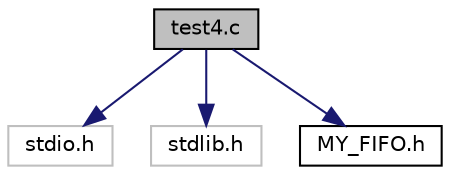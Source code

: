 digraph "test4.c"
{
 // LATEX_PDF_SIZE
  edge [fontname="Helvetica",fontsize="10",labelfontname="Helvetica",labelfontsize="10"];
  node [fontname="Helvetica",fontsize="10",shape=record];
  Node1 [label="test4.c",height=0.2,width=0.4,color="black", fillcolor="grey75", style="filled", fontcolor="black",tooltip="test4.c Insert a value when the FIFO is Full"];
  Node1 -> Node2 [color="midnightblue",fontsize="10",style="solid",fontname="Helvetica"];
  Node2 [label="stdio.h",height=0.2,width=0.4,color="grey75", fillcolor="white", style="filled",tooltip=" "];
  Node1 -> Node3 [color="midnightblue",fontsize="10",style="solid",fontname="Helvetica"];
  Node3 [label="stdlib.h",height=0.2,width=0.4,color="grey75", fillcolor="white", style="filled",tooltip=" "];
  Node1 -> Node4 [color="midnightblue",fontsize="10",style="solid",fontname="Helvetica"];
  Node4 [label="MY_FIFO.h",height=0.2,width=0.4,color="black", fillcolor="white", style="filled",URL="$MY__FIFO_8h.html",tooltip="FIFO means First In First Out."];
}
